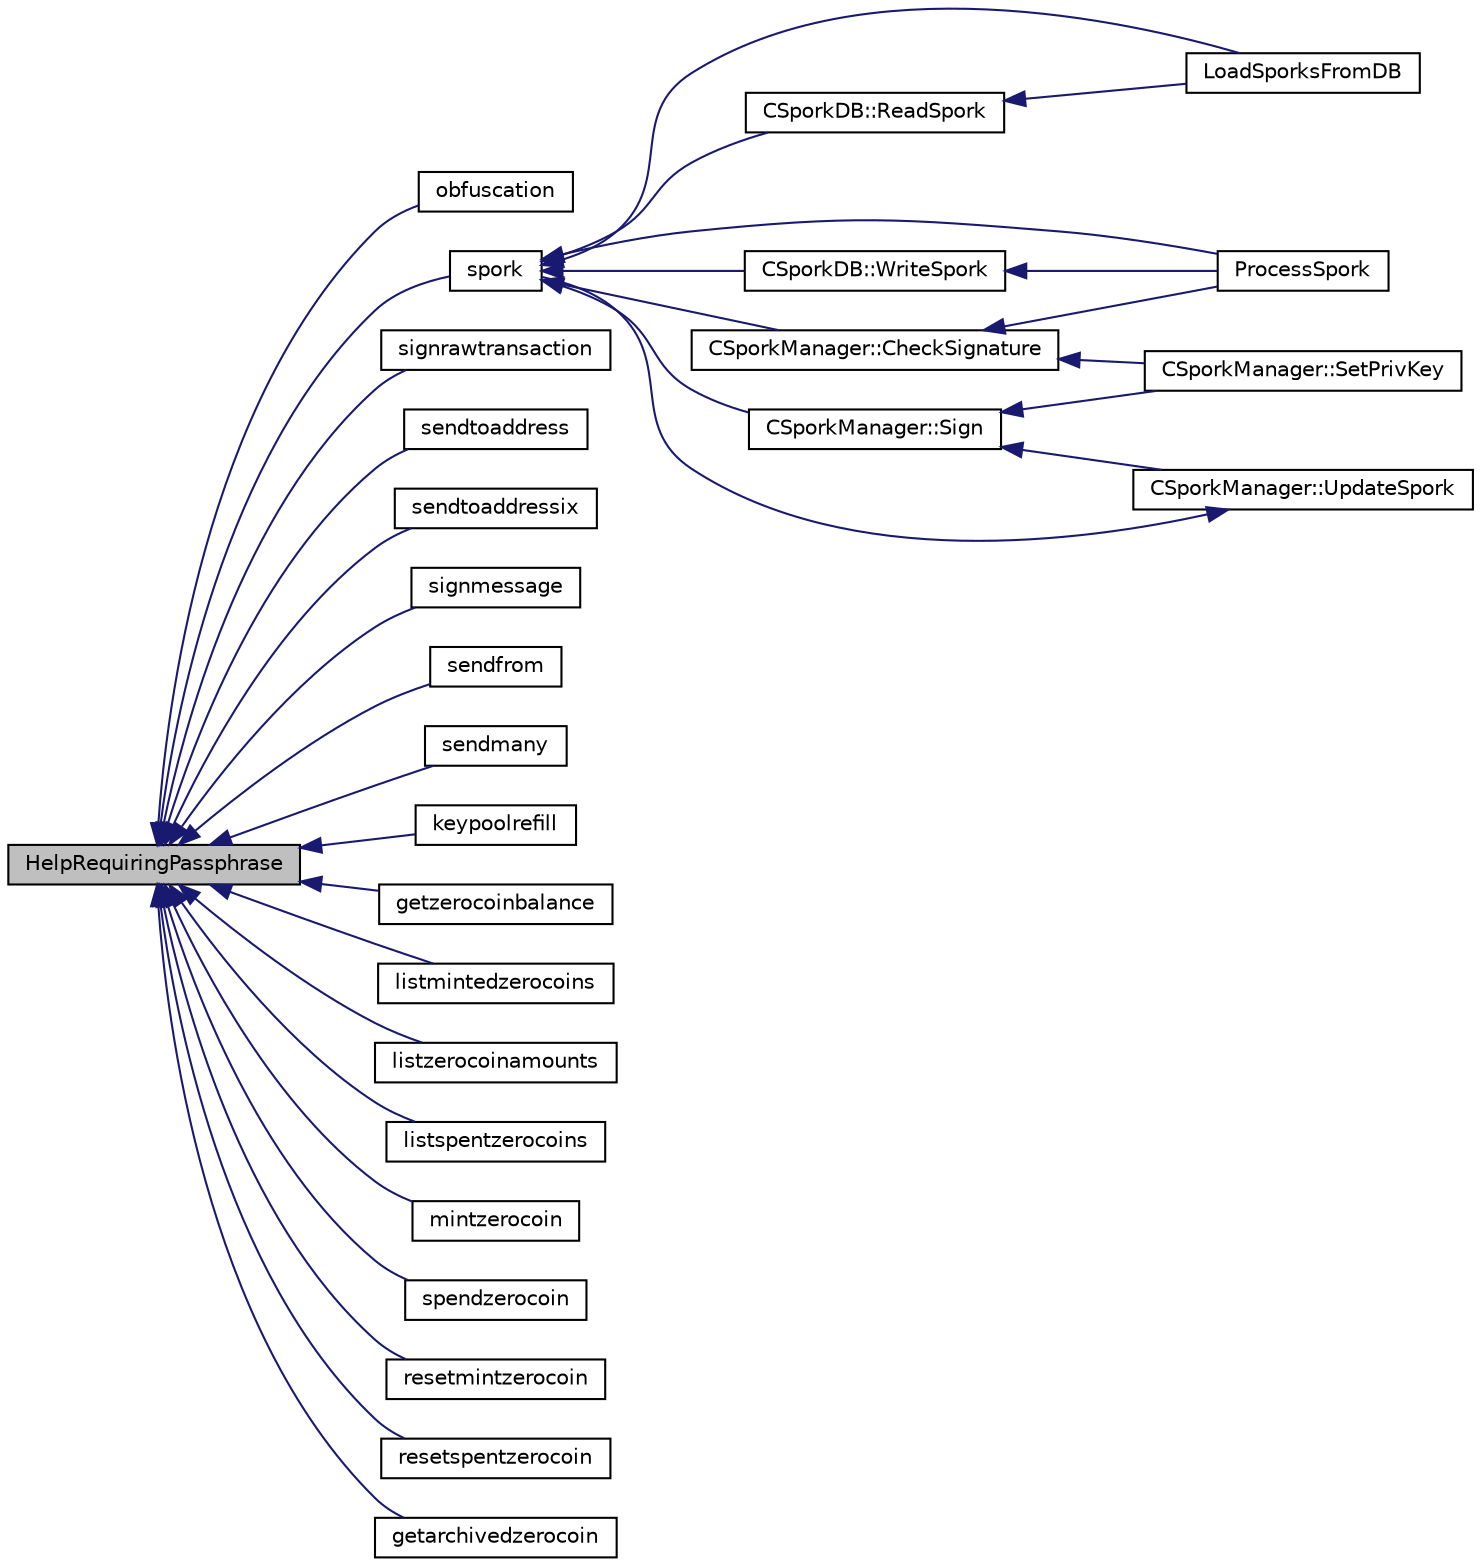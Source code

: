 digraph "HelpRequiringPassphrase"
{
  edge [fontname="Helvetica",fontsize="10",labelfontname="Helvetica",labelfontsize="10"];
  node [fontname="Helvetica",fontsize="10",shape=record];
  rankdir="LR";
  Node837 [label="HelpRequiringPassphrase",height=0.2,width=0.4,color="black", fillcolor="grey75", style="filled", fontcolor="black"];
  Node837 -> Node838 [dir="back",color="midnightblue",fontsize="10",style="solid",fontname="Helvetica"];
  Node838 [label="obfuscation",height=0.2,width=0.4,color="black", fillcolor="white", style="filled",URL="$rpcmasternode_8cpp.html#a6cdbacc257b42445f0c6122a061af2ca"];
  Node837 -> Node839 [dir="back",color="midnightblue",fontsize="10",style="solid",fontname="Helvetica"];
  Node839 [label="spork",height=0.2,width=0.4,color="black", fillcolor="white", style="filled",URL="$rpcmisc_8cpp.html#a8dcc7f3e5749bbd1dad163b85d0abdcb"];
  Node839 -> Node840 [dir="back",color="midnightblue",fontsize="10",style="solid",fontname="Helvetica"];
  Node840 [label="LoadSporksFromDB",height=0.2,width=0.4,color="black", fillcolor="white", style="filled",URL="$spork_8h.html#a8ca9266accb6cf34f86a4f9244f22e79"];
  Node839 -> Node841 [dir="back",color="midnightblue",fontsize="10",style="solid",fontname="Helvetica"];
  Node841 [label="ProcessSpork",height=0.2,width=0.4,color="black", fillcolor="white", style="filled",URL="$spork_8h.html#a3f9c24c1f4c012152fb4422ca981610a"];
  Node839 -> Node842 [dir="back",color="midnightblue",fontsize="10",style="solid",fontname="Helvetica"];
  Node842 [label="CSporkManager::CheckSignature",height=0.2,width=0.4,color="black", fillcolor="white", style="filled",URL="$class_c_spork_manager.html#a697d8c0ce5c422ea125eee96687aa7b3"];
  Node842 -> Node841 [dir="back",color="midnightblue",fontsize="10",style="solid",fontname="Helvetica"];
  Node842 -> Node843 [dir="back",color="midnightblue",fontsize="10",style="solid",fontname="Helvetica"];
  Node843 [label="CSporkManager::SetPrivKey",height=0.2,width=0.4,color="black", fillcolor="white", style="filled",URL="$class_c_spork_manager.html#a599d088218de9d242e4dc5cb17dd310b"];
  Node839 -> Node844 [dir="back",color="midnightblue",fontsize="10",style="solid",fontname="Helvetica"];
  Node844 [label="CSporkManager::Sign",height=0.2,width=0.4,color="black", fillcolor="white", style="filled",URL="$class_c_spork_manager.html#adf1b5d40f378c4bd3a5ea31905b11f30"];
  Node844 -> Node845 [dir="back",color="midnightblue",fontsize="10",style="solid",fontname="Helvetica"];
  Node845 [label="CSporkManager::UpdateSpork",height=0.2,width=0.4,color="black", fillcolor="white", style="filled",URL="$class_c_spork_manager.html#afb7e15fe29bd548939657a20ca5feafb"];
  Node845 -> Node839 [dir="back",color="midnightblue",fontsize="10",style="solid",fontname="Helvetica"];
  Node844 -> Node843 [dir="back",color="midnightblue",fontsize="10",style="solid",fontname="Helvetica"];
  Node839 -> Node846 [dir="back",color="midnightblue",fontsize="10",style="solid",fontname="Helvetica"];
  Node846 [label="CSporkDB::WriteSpork",height=0.2,width=0.4,color="black", fillcolor="white", style="filled",URL="$class_c_spork_d_b.html#a642de787a3b991b3ce7d33125ca19828"];
  Node846 -> Node841 [dir="back",color="midnightblue",fontsize="10",style="solid",fontname="Helvetica"];
  Node839 -> Node847 [dir="back",color="midnightblue",fontsize="10",style="solid",fontname="Helvetica"];
  Node847 [label="CSporkDB::ReadSpork",height=0.2,width=0.4,color="black", fillcolor="white", style="filled",URL="$class_c_spork_d_b.html#a346e545c337070e9f7827c4eb1abcdb1"];
  Node847 -> Node840 [dir="back",color="midnightblue",fontsize="10",style="solid",fontname="Helvetica"];
  Node837 -> Node848 [dir="back",color="midnightblue",fontsize="10",style="solid",fontname="Helvetica"];
  Node848 [label="signrawtransaction",height=0.2,width=0.4,color="black", fillcolor="white", style="filled",URL="$rpcrawtransaction_8cpp.html#aa0d151e35c0ad5ec82df451a833aeadb"];
  Node837 -> Node849 [dir="back",color="midnightblue",fontsize="10",style="solid",fontname="Helvetica"];
  Node849 [label="sendtoaddress",height=0.2,width=0.4,color="black", fillcolor="white", style="filled",URL="$rpcwallet_8cpp.html#a134064858f9cfa4775a6ae34cac2b133"];
  Node837 -> Node850 [dir="back",color="midnightblue",fontsize="10",style="solid",fontname="Helvetica"];
  Node850 [label="sendtoaddressix",height=0.2,width=0.4,color="black", fillcolor="white", style="filled",URL="$rpcwallet_8cpp.html#ac4bcf35f0a63c5256ccf1f06aa609e41"];
  Node837 -> Node851 [dir="back",color="midnightblue",fontsize="10",style="solid",fontname="Helvetica"];
  Node851 [label="signmessage",height=0.2,width=0.4,color="black", fillcolor="white", style="filled",URL="$rpcwallet_8cpp.html#a315b42a2c859c4b50a54c1b05984928c"];
  Node837 -> Node852 [dir="back",color="midnightblue",fontsize="10",style="solid",fontname="Helvetica"];
  Node852 [label="sendfrom",height=0.2,width=0.4,color="black", fillcolor="white", style="filled",URL="$rpcwallet_8cpp.html#a845eaefd9ec7752b1145c183205524d0"];
  Node837 -> Node853 [dir="back",color="midnightblue",fontsize="10",style="solid",fontname="Helvetica"];
  Node853 [label="sendmany",height=0.2,width=0.4,color="black", fillcolor="white", style="filled",URL="$rpcwallet_8cpp.html#adeb5f23f20fb4e589dab23cadf75c92d"];
  Node837 -> Node854 [dir="back",color="midnightblue",fontsize="10",style="solid",fontname="Helvetica"];
  Node854 [label="keypoolrefill",height=0.2,width=0.4,color="black", fillcolor="white", style="filled",URL="$rpcwallet_8cpp.html#afe8615fcf2c8e5319166c2fa8c638e08"];
  Node837 -> Node855 [dir="back",color="midnightblue",fontsize="10",style="solid",fontname="Helvetica"];
  Node855 [label="getzerocoinbalance",height=0.2,width=0.4,color="black", fillcolor="white", style="filled",URL="$rpcwallet_8cpp.html#a94a1d2efd030ba11d4c1340d5e1bef6f"];
  Node837 -> Node856 [dir="back",color="midnightblue",fontsize="10",style="solid",fontname="Helvetica"];
  Node856 [label="listmintedzerocoins",height=0.2,width=0.4,color="black", fillcolor="white", style="filled",URL="$rpcwallet_8cpp.html#a6bbfbd3398385648f95e4ab10617371a"];
  Node837 -> Node857 [dir="back",color="midnightblue",fontsize="10",style="solid",fontname="Helvetica"];
  Node857 [label="listzerocoinamounts",height=0.2,width=0.4,color="black", fillcolor="white", style="filled",URL="$rpcwallet_8cpp.html#ae777438d3a416425546c7e0ce8adfaa9"];
  Node837 -> Node858 [dir="back",color="midnightblue",fontsize="10",style="solid",fontname="Helvetica"];
  Node858 [label="listspentzerocoins",height=0.2,width=0.4,color="black", fillcolor="white", style="filled",URL="$rpcwallet_8cpp.html#ab0e111d48b8905798fe707c68536d22d"];
  Node837 -> Node859 [dir="back",color="midnightblue",fontsize="10",style="solid",fontname="Helvetica"];
  Node859 [label="mintzerocoin",height=0.2,width=0.4,color="black", fillcolor="white", style="filled",URL="$rpcwallet_8cpp.html#a00a18945e8d1a308cdf5ac8dc663354f"];
  Node837 -> Node860 [dir="back",color="midnightblue",fontsize="10",style="solid",fontname="Helvetica"];
  Node860 [label="spendzerocoin",height=0.2,width=0.4,color="black", fillcolor="white", style="filled",URL="$rpcwallet_8cpp.html#adea64c692ec279a1a3a2c9143f264955"];
  Node837 -> Node861 [dir="back",color="midnightblue",fontsize="10",style="solid",fontname="Helvetica"];
  Node861 [label="resetmintzerocoin",height=0.2,width=0.4,color="black", fillcolor="white", style="filled",URL="$rpcwallet_8cpp.html#a9336d9bdaa3e1ebb98fb2cc6fdef1d9b"];
  Node837 -> Node862 [dir="back",color="midnightblue",fontsize="10",style="solid",fontname="Helvetica"];
  Node862 [label="resetspentzerocoin",height=0.2,width=0.4,color="black", fillcolor="white", style="filled",URL="$rpcwallet_8cpp.html#afb44b523a9bdf20668ec1e8f2161aa1a"];
  Node837 -> Node863 [dir="back",color="midnightblue",fontsize="10",style="solid",fontname="Helvetica"];
  Node863 [label="getarchivedzerocoin",height=0.2,width=0.4,color="black", fillcolor="white", style="filled",URL="$rpcwallet_8cpp.html#a9b9073ec6e10b65313bda370403da179"];
}
